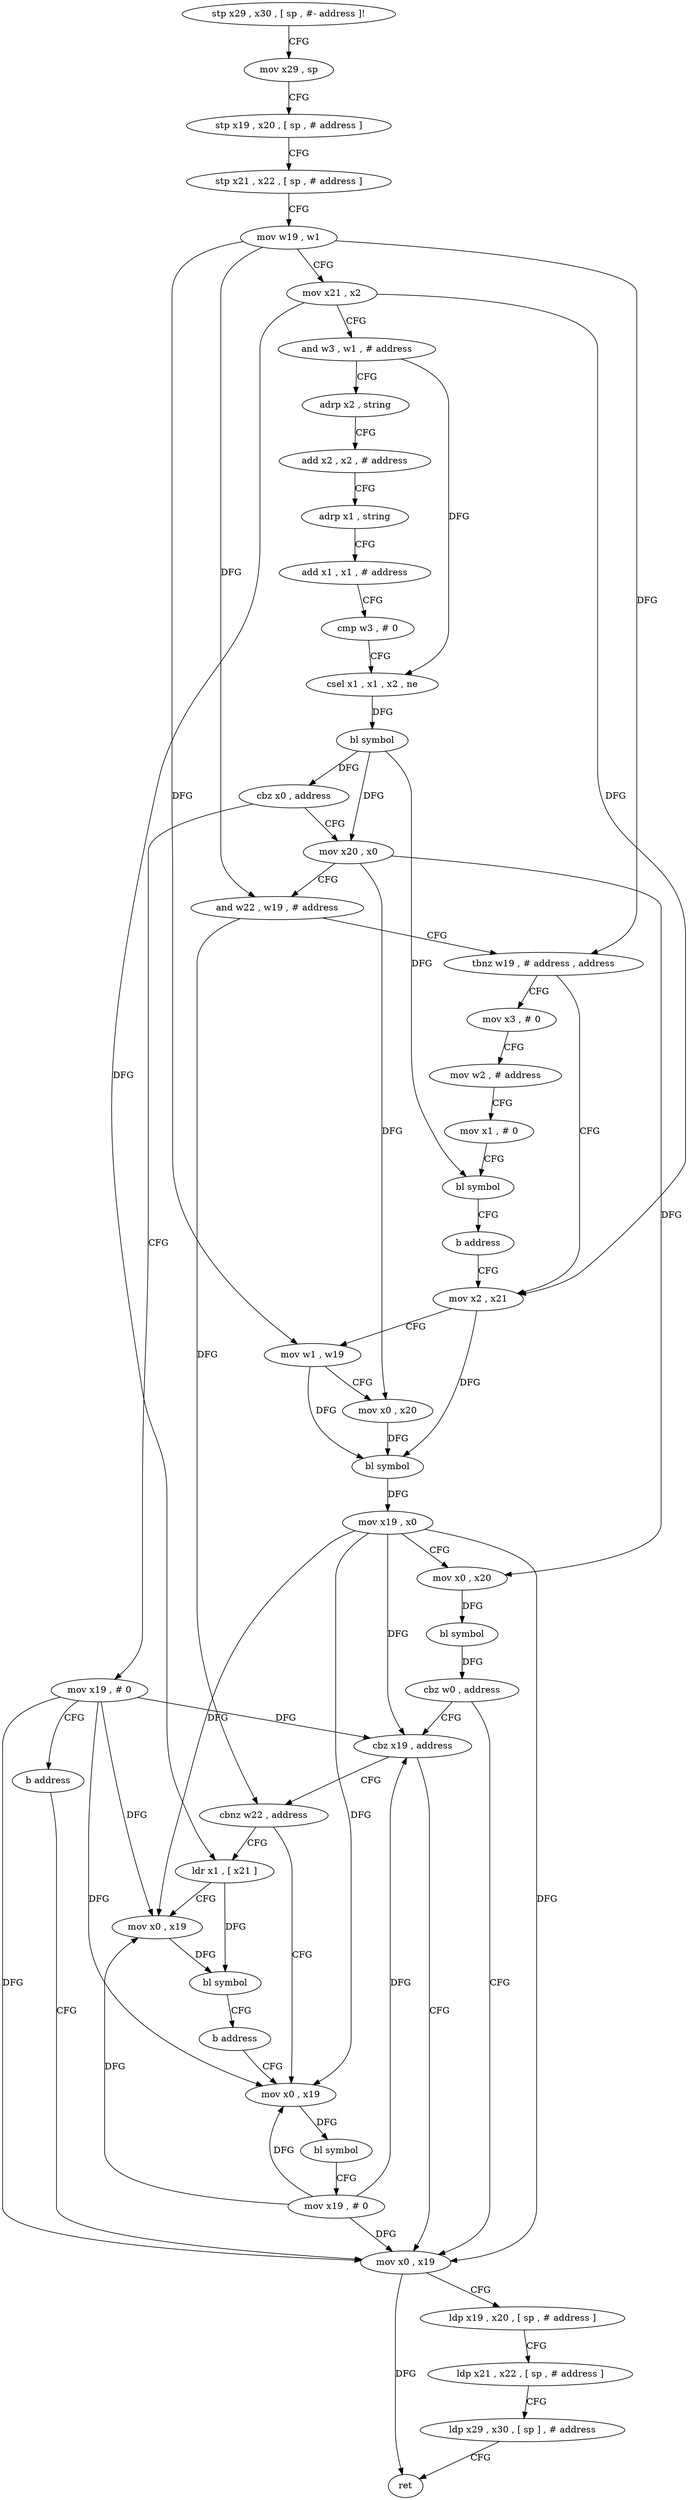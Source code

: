 digraph "func" {
"4229648" [label = "stp x29 , x30 , [ sp , #- address ]!" ]
"4229652" [label = "mov x29 , sp" ]
"4229656" [label = "stp x19 , x20 , [ sp , # address ]" ]
"4229660" [label = "stp x21 , x22 , [ sp , # address ]" ]
"4229664" [label = "mov w19 , w1" ]
"4229668" [label = "mov x21 , x2" ]
"4229672" [label = "and w3 , w1 , # address" ]
"4229676" [label = "adrp x2 , string" ]
"4229680" [label = "add x2 , x2 , # address" ]
"4229684" [label = "adrp x1 , string" ]
"4229688" [label = "add x1 , x1 , # address" ]
"4229692" [label = "cmp w3 , # 0" ]
"4229696" [label = "csel x1 , x1 , x2 , ne" ]
"4229700" [label = "bl symbol" ]
"4229704" [label = "cbz x0 , address" ]
"4229828" [label = "mov x19 , # 0" ]
"4229708" [label = "mov x20 , x0" ]
"4229832" [label = "b address" ]
"4229772" [label = "mov x0 , x19" ]
"4229712" [label = "and w22 , w19 , # address" ]
"4229716" [label = "tbnz w19 , # address , address" ]
"4229792" [label = "mov x3 , # 0" ]
"4229720" [label = "mov x2 , x21" ]
"4229776" [label = "ldp x19 , x20 , [ sp , # address ]" ]
"4229780" [label = "ldp x21 , x22 , [ sp , # address ]" ]
"4229784" [label = "ldp x29 , x30 , [ sp ] , # address" ]
"4229788" [label = "ret" ]
"4229796" [label = "mov w2 , # address" ]
"4229800" [label = "mov x1 , # 0" ]
"4229804" [label = "bl symbol" ]
"4229808" [label = "b address" ]
"4229724" [label = "mov w1 , w19" ]
"4229728" [label = "mov x0 , x20" ]
"4229732" [label = "bl symbol" ]
"4229736" [label = "mov x19 , x0" ]
"4229740" [label = "mov x0 , x20" ]
"4229744" [label = "bl symbol" ]
"4229748" [label = "cbz w0 , address" ]
"4229752" [label = "cbz x19 , address" ]
"4229756" [label = "cbnz w22 , address" ]
"4229812" [label = "ldr x1 , [ x21 ]" ]
"4229760" [label = "mov x0 , x19" ]
"4229816" [label = "mov x0 , x19" ]
"4229820" [label = "bl symbol" ]
"4229824" [label = "b address" ]
"4229764" [label = "bl symbol" ]
"4229768" [label = "mov x19 , # 0" ]
"4229648" -> "4229652" [ label = "CFG" ]
"4229652" -> "4229656" [ label = "CFG" ]
"4229656" -> "4229660" [ label = "CFG" ]
"4229660" -> "4229664" [ label = "CFG" ]
"4229664" -> "4229668" [ label = "CFG" ]
"4229664" -> "4229712" [ label = "DFG" ]
"4229664" -> "4229716" [ label = "DFG" ]
"4229664" -> "4229724" [ label = "DFG" ]
"4229668" -> "4229672" [ label = "CFG" ]
"4229668" -> "4229720" [ label = "DFG" ]
"4229668" -> "4229812" [ label = "DFG" ]
"4229672" -> "4229676" [ label = "CFG" ]
"4229672" -> "4229696" [ label = "DFG" ]
"4229676" -> "4229680" [ label = "CFG" ]
"4229680" -> "4229684" [ label = "CFG" ]
"4229684" -> "4229688" [ label = "CFG" ]
"4229688" -> "4229692" [ label = "CFG" ]
"4229692" -> "4229696" [ label = "CFG" ]
"4229696" -> "4229700" [ label = "DFG" ]
"4229700" -> "4229704" [ label = "DFG" ]
"4229700" -> "4229708" [ label = "DFG" ]
"4229700" -> "4229804" [ label = "DFG" ]
"4229704" -> "4229828" [ label = "CFG" ]
"4229704" -> "4229708" [ label = "CFG" ]
"4229828" -> "4229832" [ label = "CFG" ]
"4229828" -> "4229772" [ label = "DFG" ]
"4229828" -> "4229752" [ label = "DFG" ]
"4229828" -> "4229816" [ label = "DFG" ]
"4229828" -> "4229760" [ label = "DFG" ]
"4229708" -> "4229712" [ label = "CFG" ]
"4229708" -> "4229728" [ label = "DFG" ]
"4229708" -> "4229740" [ label = "DFG" ]
"4229832" -> "4229772" [ label = "CFG" ]
"4229772" -> "4229776" [ label = "CFG" ]
"4229772" -> "4229788" [ label = "DFG" ]
"4229712" -> "4229716" [ label = "CFG" ]
"4229712" -> "4229756" [ label = "DFG" ]
"4229716" -> "4229792" [ label = "CFG" ]
"4229716" -> "4229720" [ label = "CFG" ]
"4229792" -> "4229796" [ label = "CFG" ]
"4229720" -> "4229724" [ label = "CFG" ]
"4229720" -> "4229732" [ label = "DFG" ]
"4229776" -> "4229780" [ label = "CFG" ]
"4229780" -> "4229784" [ label = "CFG" ]
"4229784" -> "4229788" [ label = "CFG" ]
"4229796" -> "4229800" [ label = "CFG" ]
"4229800" -> "4229804" [ label = "CFG" ]
"4229804" -> "4229808" [ label = "CFG" ]
"4229808" -> "4229720" [ label = "CFG" ]
"4229724" -> "4229728" [ label = "CFG" ]
"4229724" -> "4229732" [ label = "DFG" ]
"4229728" -> "4229732" [ label = "DFG" ]
"4229732" -> "4229736" [ label = "DFG" ]
"4229736" -> "4229740" [ label = "CFG" ]
"4229736" -> "4229772" [ label = "DFG" ]
"4229736" -> "4229752" [ label = "DFG" ]
"4229736" -> "4229816" [ label = "DFG" ]
"4229736" -> "4229760" [ label = "DFG" ]
"4229740" -> "4229744" [ label = "DFG" ]
"4229744" -> "4229748" [ label = "DFG" ]
"4229748" -> "4229772" [ label = "CFG" ]
"4229748" -> "4229752" [ label = "CFG" ]
"4229752" -> "4229772" [ label = "CFG" ]
"4229752" -> "4229756" [ label = "CFG" ]
"4229756" -> "4229812" [ label = "CFG" ]
"4229756" -> "4229760" [ label = "CFG" ]
"4229812" -> "4229816" [ label = "CFG" ]
"4229812" -> "4229820" [ label = "DFG" ]
"4229760" -> "4229764" [ label = "DFG" ]
"4229816" -> "4229820" [ label = "DFG" ]
"4229820" -> "4229824" [ label = "CFG" ]
"4229824" -> "4229760" [ label = "CFG" ]
"4229764" -> "4229768" [ label = "CFG" ]
"4229768" -> "4229772" [ label = "DFG" ]
"4229768" -> "4229752" [ label = "DFG" ]
"4229768" -> "4229816" [ label = "DFG" ]
"4229768" -> "4229760" [ label = "DFG" ]
}
